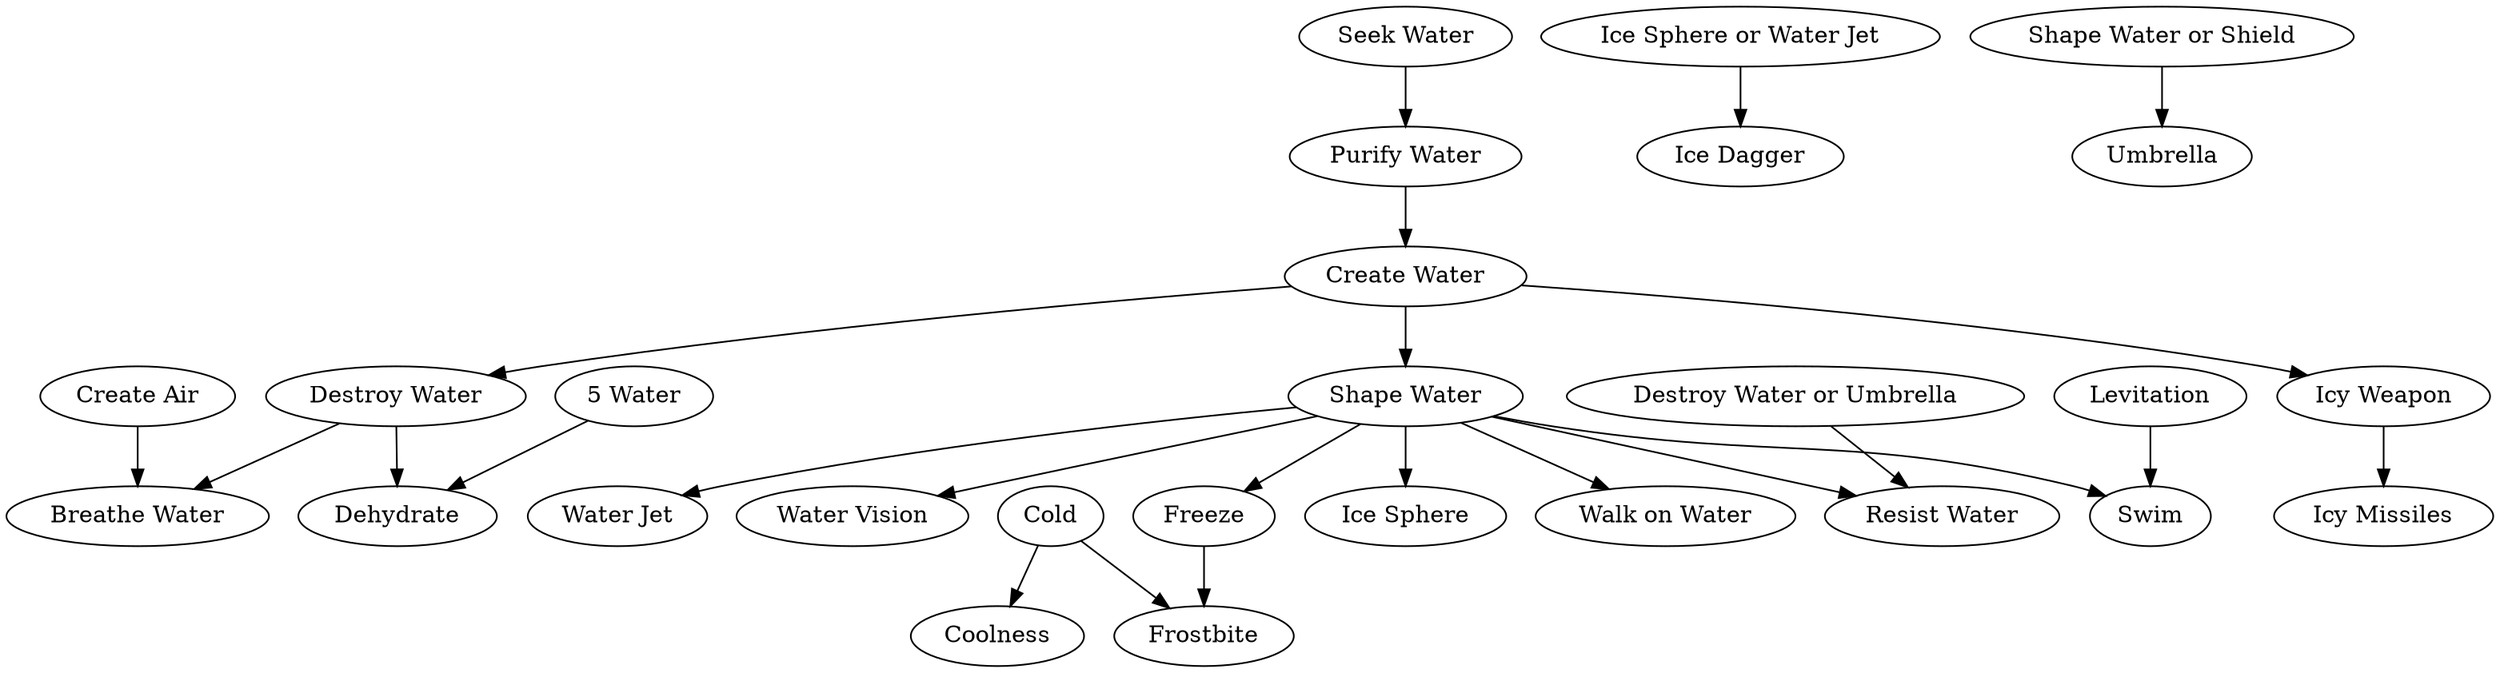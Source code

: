 digraph {
    "Create Air" -> { "Breathe Water" }
    "Destroy Water" -> { "Breathe Water", "Dehydrate" }
    "Cold" -> { "Coolness", "Frostbite" }
    "Purify Water" -> { "Create Water" }
    "5 Water" -> { "Dehydrate" }
    "Create Water" -> { "Destroy Water", "Icy Weapon", "Shape Water" }
    "Shape Water" -> { "Freeze", "Ice Sphere", "Resist Water", "Swim", "Walk on Water", "Water Jet", "Water Vision" }
    "Freeze" -> { "Frostbite" }
    "Ice Sphere or Water Jet" -> { "Ice Dagger" }
    "Icy Weapon" -> { "Icy Missiles" }
    "Seek Water" -> { "Purify Water" }
    "Destroy Water or Umbrella" -> { "Resist Water" }
    "Levitation" -> { "Swim" }
    "Shape Water or Shield" -> { "Umbrella" }
}